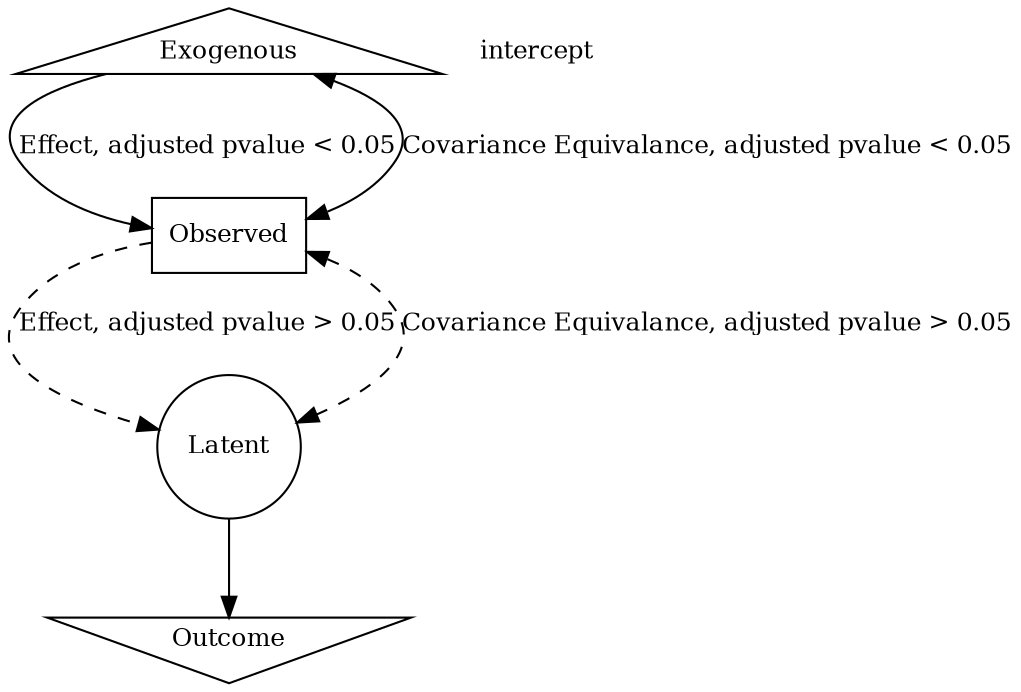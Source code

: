digraph Ledgend {
	overlap=scale
	splines=True
	edge [fontsize=12]
	node [fillcolor=white]
	node [color=black]
	node [shape=""]
	node [style=filled]
	node [fontsize=12]
	node [shape=triangle]
	Exogenous
	node [shape=box]
	Observed
	node [shape=circle]
	Latent
	node [shape=invtriangle]
	Outcome
	node [shape=plain]
	node [fillcolor=white]
	node [color=white]
	intercept
	Exogenous -> Observed [label="Effect, adjusted pvalue < 0.05" color=black]
	Observed -> Latent [label="Effect, adjusted pvalue > 0.05" color=black style=dashed]
	Exogenous -> Observed [label="Covariance Equivalance, adjusted pvalue < 0.05" color=black dir=both]
	Observed -> Latent [label="Covariance Equivalance, adjusted pvalue > 0.05" color=black dir=both style=dashed]
	Latent -> Outcome [label="" color=black]
}
